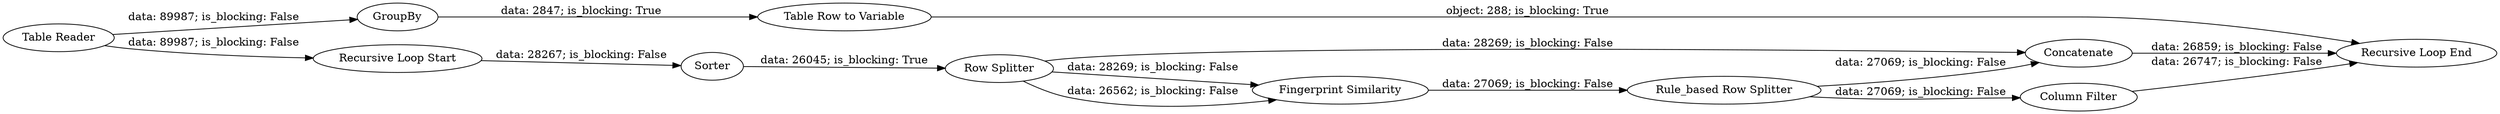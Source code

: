 digraph {
	"541236928923671598_33" [label=GroupBy]
	"541236928923671598_32" [label="Column Filter"]
	"541236928923671598_29" [label=Concatenate]
	"541236928923671598_26" [label="Row Splitter"]
	"541236928923671598_27" [label="Fingerprint Similarity"]
	"541236928923671598_30" [label="Recursive Loop End"]
	"541236928923671598_31" [label="Table Reader"]
	"541236928923671598_34" [label="Table Row to Variable"]
	"541236928923671598_24" [label="Recursive Loop Start"]
	"541236928923671598_25" [label=Sorter]
	"541236928923671598_28" [label="Rule_based Row Splitter"]
	"541236928923671598_27" -> "541236928923671598_28" [label="data: 27069; is_blocking: False"]
	"541236928923671598_24" -> "541236928923671598_25" [label="data: 28267; is_blocking: False"]
	"541236928923671598_31" -> "541236928923671598_33" [label="data: 89987; is_blocking: False"]
	"541236928923671598_29" -> "541236928923671598_30" [label="data: 26859; is_blocking: False"]
	"541236928923671598_32" -> "541236928923671598_30" [label="data: 26747; is_blocking: False"]
	"541236928923671598_26" -> "541236928923671598_29" [label="data: 28269; is_blocking: False"]
	"541236928923671598_28" -> "541236928923671598_29" [label="data: 27069; is_blocking: False"]
	"541236928923671598_26" -> "541236928923671598_27" [label="data: 28269; is_blocking: False"]
	"541236928923671598_25" -> "541236928923671598_26" [label="data: 26045; is_blocking: True"]
	"541236928923671598_31" -> "541236928923671598_24" [label="data: 89987; is_blocking: False"]
	"541236928923671598_33" -> "541236928923671598_34" [label="data: 2847; is_blocking: True"]
	"541236928923671598_26" -> "541236928923671598_27" [label="data: 26562; is_blocking: False"]
	"541236928923671598_28" -> "541236928923671598_32" [label="data: 27069; is_blocking: False"]
	"541236928923671598_34" -> "541236928923671598_30" [label="object: 288; is_blocking: True"]
	rankdir=LR
}
